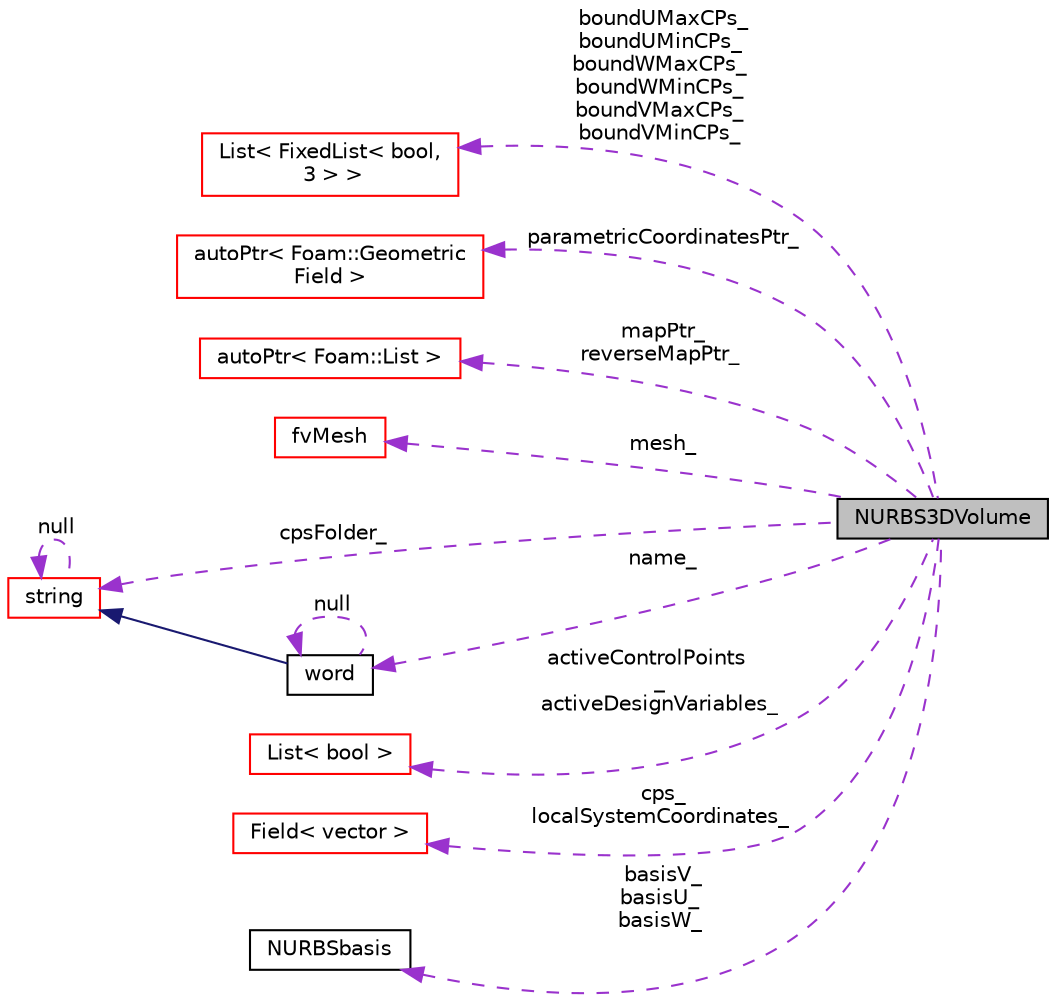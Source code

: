 digraph "NURBS3DVolume"
{
  bgcolor="transparent";
  edge [fontname="Helvetica",fontsize="10",labelfontname="Helvetica",labelfontsize="10"];
  node [fontname="Helvetica",fontsize="10",shape=record];
  rankdir="LR";
  Node1 [label="NURBS3DVolume",height=0.2,width=0.4,color="black", fillcolor="grey75", style="filled" fontcolor="black"];
  Node2 -> Node1 [dir="back",color="darkorchid3",fontsize="10",style="dashed",label=" boundUMaxCPs_\nboundUMinCPs_\nboundWMaxCPs_\nboundWMinCPs_\nboundVMaxCPs_\nboundVMinCPs_" ,fontname="Helvetica"];
  Node2 [label="List\< FixedList\< bool,\l 3 \> \>",height=0.2,width=0.4,color="red",URL="$classFoam_1_1List.html"];
  Node3 -> Node1 [dir="back",color="darkorchid3",fontsize="10",style="dashed",label=" parametricCoordinatesPtr_" ,fontname="Helvetica"];
  Node3 [label="autoPtr\< Foam::Geometric\lField \>",height=0.2,width=0.4,color="red",URL="$classFoam_1_1autoPtr.html"];
  Node4 -> Node1 [dir="back",color="darkorchid3",fontsize="10",style="dashed",label=" mapPtr_\nreverseMapPtr_" ,fontname="Helvetica"];
  Node4 [label="autoPtr\< Foam::List \>",height=0.2,width=0.4,color="red",URL="$classFoam_1_1autoPtr.html"];
  Node5 -> Node1 [dir="back",color="darkorchid3",fontsize="10",style="dashed",label=" mesh_" ,fontname="Helvetica"];
  Node5 [label="fvMesh",height=0.2,width=0.4,color="red",URL="$classFoam_1_1fvMesh.html",tooltip="Mesh data needed to do the Finite Volume discretisation. "];
  Node6 -> Node1 [dir="back",color="darkorchid3",fontsize="10",style="dashed",label=" cpsFolder_" ,fontname="Helvetica"];
  Node6 [label="string",height=0.2,width=0.4,color="red",URL="$classFoam_1_1string.html",tooltip="A class for handling character strings derived from std::string. "];
  Node6 -> Node6 [dir="back",color="darkorchid3",fontsize="10",style="dashed",label=" null" ,fontname="Helvetica"];
  Node7 -> Node1 [dir="back",color="darkorchid3",fontsize="10",style="dashed",label=" activeControlPoints\l_\nactiveDesignVariables_" ,fontname="Helvetica"];
  Node7 [label="List\< bool \>",height=0.2,width=0.4,color="red",URL="$classFoam_1_1List.html"];
  Node8 -> Node1 [dir="back",color="darkorchid3",fontsize="10",style="dashed",label=" cps_\nlocalSystemCoordinates_" ,fontname="Helvetica"];
  Node8 [label="Field\< vector \>",height=0.2,width=0.4,color="red",URL="$classFoam_1_1Field.html"];
  Node9 -> Node1 [dir="back",color="darkorchid3",fontsize="10",style="dashed",label=" basisV_\nbasisU_\nbasisW_" ,fontname="Helvetica"];
  Node9 [label="NURBSbasis",height=0.2,width=0.4,color="black",URL="$classFoam_1_1NURBSbasis.html",tooltip="NURBSbasis fuction. Used to construct NURBS curves, surfaces and volumes. "];
  Node10 -> Node1 [dir="back",color="darkorchid3",fontsize="10",style="dashed",label=" name_" ,fontname="Helvetica"];
  Node10 [label="word",height=0.2,width=0.4,color="black",URL="$classFoam_1_1word.html",tooltip="A class for handling words, derived from Foam::string. "];
  Node6 -> Node10 [dir="back",color="midnightblue",fontsize="10",style="solid",fontname="Helvetica"];
  Node10 -> Node10 [dir="back",color="darkorchid3",fontsize="10",style="dashed",label=" null" ,fontname="Helvetica"];
}
